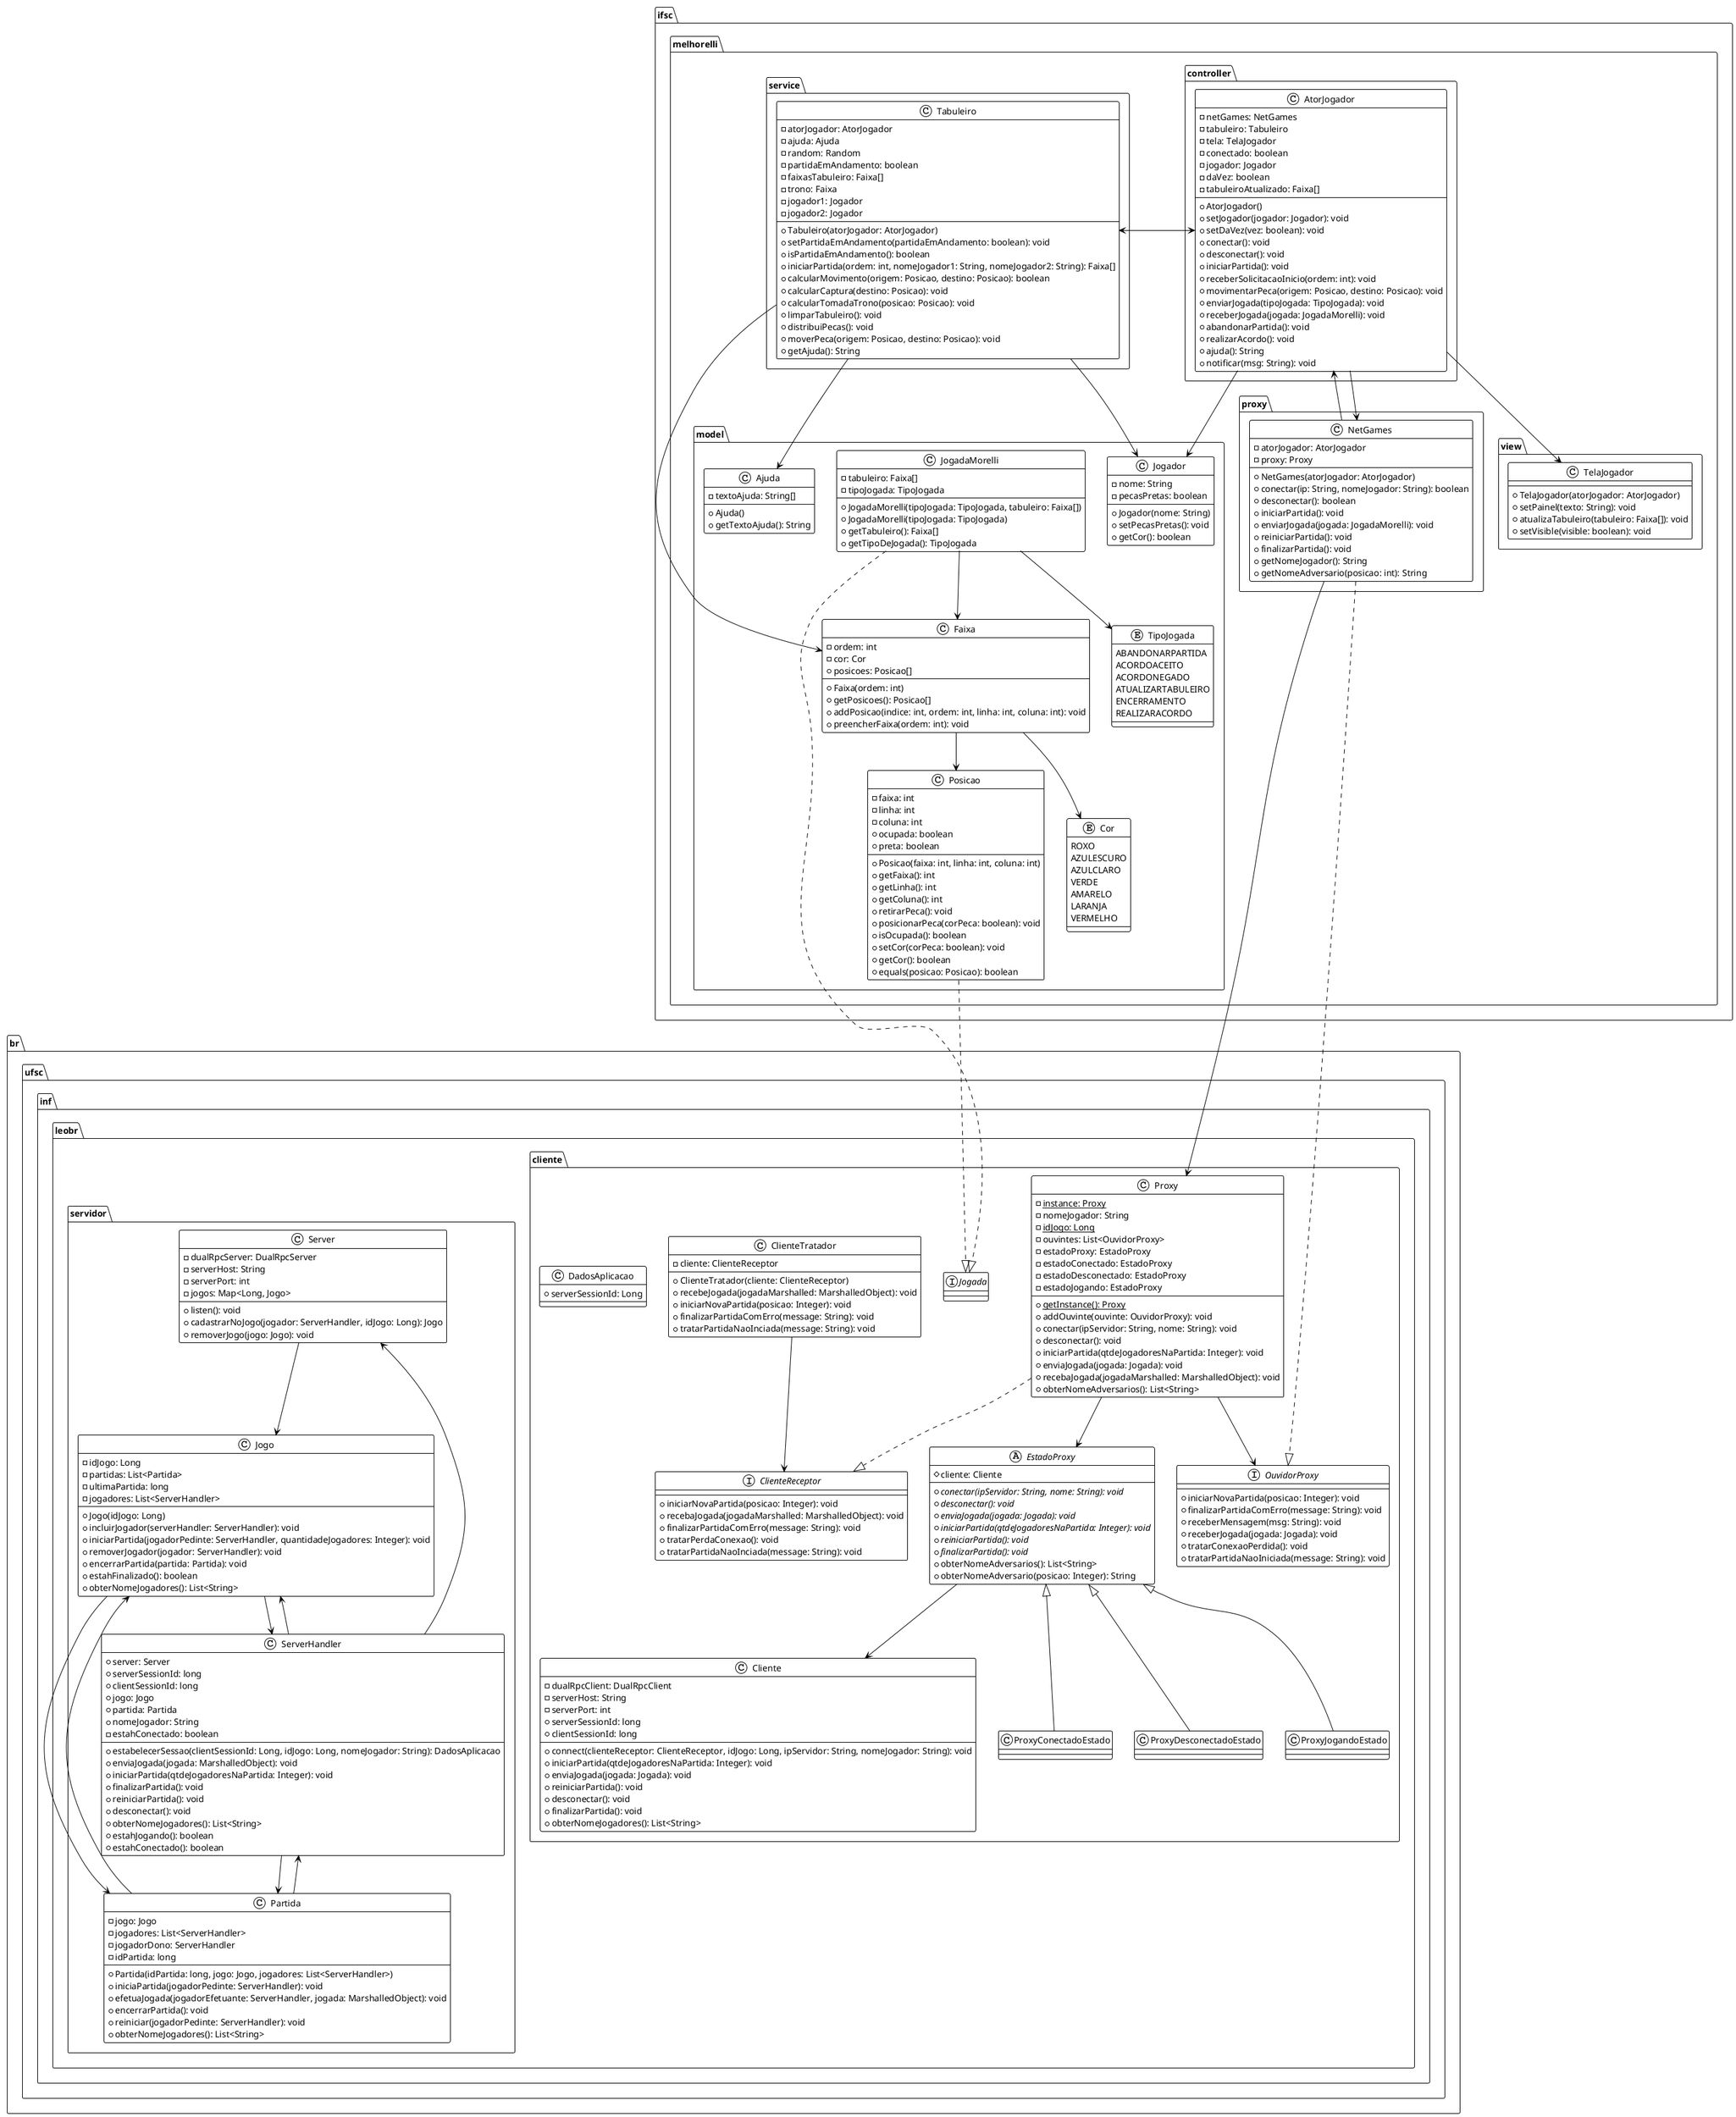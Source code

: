 @startuml ClassDiagram
!theme plain

package "ifsc.melhorelli" {
    package "controller" {
        class AtorJogador {
            - netGames: NetGames
            - tabuleiro: Tabuleiro
            - tela: TelaJogador
            - conectado: boolean
            - jogador: Jogador
            - daVez: boolean
            - tabuleiroAtualizado: Faixa[]
            
            + AtorJogador()
            + setJogador(jogador: Jogador): void
            + setDaVez(vez: boolean): void
            + conectar(): void
            + desconectar(): void
            + iniciarPartida(): void
            + receberSolicitacaoInicio(ordem: int): void
            + movimentarPeca(origem: Posicao, destino: Posicao): void
            + enviarJogada(tipoJogada: TipoJogada): void
            + receberJogada(jogada: JogadaMorelli): void
            + abandonarPartida(): void
            + realizarAcordo(): void
            + ajuda(): String
            + notificar(msg: String): void
        }
    }
    
    package "model" {
        class Jogador {
            - nome: String
            - pecasPretas: boolean
            
            + Jogador(nome: String)
            + setPecasPretas(): void
            + getCor(): boolean
        }
        
        class Posicao {
            - faixa: int
            - linha: int
            - coluna: int
            + ocupada: boolean
            + preta: boolean
            
            + Posicao(faixa: int, linha: int, coluna: int)
            + getFaixa(): int
            + getLinha(): int
            + getColuna(): int
            + retirarPeca(): void
            + posicionarPeca(corPeca: boolean): void
            + isOcupada(): boolean
            + setCor(corPeca: boolean): void
            + getCor(): boolean
            + equals(posicao: Posicao): boolean
        }
        
        class Faixa {
            - ordem: int
            - cor: Cor
            + posicoes: Posicao[]
            
            + Faixa(ordem: int)
            + getPosicoes(): Posicao[]
            + addPosicao(indice: int, ordem: int, linha: int, coluna: int): void
            + preencherFaixa(ordem: int): void
        }
        
        class JogadaMorelli {
            - tabuleiro: Faixa[]
            - tipoJogada: TipoJogada
            
            + JogadaMorelli(tipoJogada: TipoJogada, tabuleiro: Faixa[])
            + JogadaMorelli(tipoJogada: TipoJogada)
            + getTabuleiro(): Faixa[]
            + getTipoDeJogada(): TipoJogada
        }
        
        class Ajuda {
            - textoAjuda: String[]
            
            + Ajuda()
            + getTextoAjuda(): String
        }
        
        enum Cor {
            ROXO
            AZULESCURO
            AZULCLARO
            VERDE
            AMARELO
            LARANJA
            VERMELHO
        }
        
        enum TipoJogada {
            ABANDONARPARTIDA
            ACORDOACEITO
            ACORDONEGADO
            ATUALIZARTABULEIRO
            ENCERRAMENTO
            REALIZARACORDO
        }
    }
    
    package "service" {
        class Tabuleiro {
            - atorJogador: AtorJogador
            - ajuda: Ajuda
            - random: Random
            - partidaEmAndamento: boolean
            - faixasTabuleiro: Faixa[]
            - trono: Faixa
            - jogador1: Jogador
            - jogador2: Jogador
            
            + Tabuleiro(atorJogador: AtorJogador)
            + setPartidaEmAndamento(partidaEmAndamento: boolean): void
            + isPartidaEmAndamento(): boolean
            + iniciarPartida(ordem: int, nomeJogador1: String, nomeJogador2: String): Faixa[]
            + calcularMovimento(origem: Posicao, destino: Posicao): boolean
            + calcularCaptura(destino: Posicao): void
            + calcularTomadaTrono(posicao: Posicao): void
            + limparTabuleiro(): void
            + distribuiPecas(): void
            + moverPeca(origem: Posicao, destino: Posicao): void
            + getAjuda(): String
        }
    }
    
    package "proxy" {
        class NetGames {
            - atorJogador: AtorJogador
            - proxy: Proxy
            
            + NetGames(atorJogador: AtorJogador)
            + conectar(ip: String, nomeJogador: String): boolean
            + desconectar(): boolean
            + iniciarPartida(): void
            + enviarJogada(jogada: JogadaMorelli): void
            + reiniciarPartida(): void
            + finalizarPartida(): void
            + getNomeJogador(): String
            + getNomeAdversario(posicao: int): String
        }
    }
    
    package "view" {
        class TelaJogador {
            + TelaJogador(atorJogador: AtorJogador)
            + setPainel(texto: String): void
            + atualizaTabuleiro(tabuleiro: Faixa[]): void
            + setVisible(visible: boolean): void
        }
    }
}

package "br.ufsc.inf.leobr.cliente" {
    interface Jogada
    
    interface ClienteReceptor {
        + iniciarNovaPartida(posicao: Integer): void
        + recebaJogada(jogadaMarshalled: MarshalledObject): void
        + finalizarPartidaComErro(message: String): void
        + tratarPerdaConexao(): void
        + tratarPartidaNaoInciada(message: String): void
    }
    
    interface OuvidorProxy {
        + iniciarNovaPartida(posicao: Integer): void
        + finalizarPartidaComErro(message: String): void
        + receberMensagem(msg: String): void
        + receberJogada(jogada: Jogada): void
        + tratarConexaoPerdida(): void
        + tratarPartidaNaoIniciada(message: String): void
    }
    
    class Cliente {
        - dualRpcClient: DualRpcClient
        - serverHost: String
        - serverPort: int
        + serverSessionId: long
        + clientSessionId: long
        
        + connect(clienteReceptor: ClienteReceptor, idJogo: Long, ipServidor: String, nomeJogador: String): void
        + iniciarPartida(qtdeJogadoresNaPartida: Integer): void
        + enviaJogada(jogada: Jogada): void
        + reiniciarPartida(): void
        + desconectar(): void
        + finalizarPartida(): void
        + obterNomeJogadores(): List<String>
    }
    
    class Proxy {
        - {static} instance: Proxy
        - nomeJogador: String
        - {static} idJogo: Long
        - ouvintes: List<OuvidorProxy>
        - estadoProxy: EstadoProxy
        - estadoConectado: EstadoProxy
        - estadoDesconectado: EstadoProxy
        - estadoJogando: EstadoProxy
        
        + {static} getInstance(): Proxy
        + addOuvinte(ouvinte: OuvidorProxy): void
        + conectar(ipServidor: String, nome: String): void
        + desconectar(): void
        + iniciarPartida(qtdeJogadoresNaPartida: Integer): void
        + enviaJogada(jogada: Jogada): void
        + recebaJogada(jogadaMarshalled: MarshalledObject): void
        + obterNomeAdversarios(): List<String>
    }
    
    abstract class EstadoProxy {
        # cliente: Cliente
        
        + {abstract} conectar(ipServidor: String, nome: String): void
        + {abstract} desconectar(): void
        + {abstract} enviaJogada(jogada: Jogada): void
        + {abstract} iniciarPartida(qtdeJogadoresNaPartida: Integer): void
        + {abstract} reiniciarPartida(): void
        + {abstract} finalizarPartida(): void
        + obterNomeAdversarios(): List<String>
        + obterNomeAdversario(posicao: Integer): String
    }
    
    class ProxyConectadoEstado extends EstadoProxy
    class ProxyDesconectadoEstado extends EstadoProxy
    class ProxyJogandoEstado extends EstadoProxy
    
    class ClienteTratador {
        - cliente: ClienteReceptor
        
        + ClienteTratador(cliente: ClienteReceptor)
        + recebeJogada(jogadaMarshalled: MarshalledObject): void
        + iniciarNovaPartida(posicao: Integer): void
        + finalizarPartidaComErro(message: String): void
        + tratarPartidaNaoInciada(message: String): void
    }
    
    class DadosAplicacao {
        + serverSessionId: Long
    }
}

package "br.ufsc.inf.leobr.servidor" {
    class Server {
        - dualRpcServer: DualRpcServer
        - serverHost: String
        - serverPort: int
        - jogos: Map<Long, Jogo>
        
        + listen(): void
        + cadastrarNoJogo(jogador: ServerHandler, idJogo: Long): Jogo
        + removerJogo(jogo: Jogo): void
    }
    
    class ServerHandler {
        + server: Server
        + serverSessionId: long
        + clientSessionId: long
        + jogo: Jogo
        + partida: Partida
        + nomeJogador: String
        - estahConectado: boolean
        
        + estabelecerSessao(clientSessionId: Long, idJogo: Long, nomeJogador: String): DadosAplicacao
        + enviaJogada(jogada: MarshalledObject): void
        + iniciarPartida(qtdeJogadoresNaPartida: Integer): void
        + finalizarPartida(): void
        + reiniciarPartida(): void
        + desconectar(): void
        + obterNomeJogadores(): List<String>
        + estahJogando(): boolean
        + estahConectado(): boolean
    }
    
    class Jogo {
        - idJogo: Long
        - partidas: List<Partida>
        - ultimaPartida: long
        - jogadores: List<ServerHandler>
        
        + Jogo(idJogo: Long)
        + incluirJogador(serverHandler: ServerHandler): void
        + iniciarPartida(jogadorPedinte: ServerHandler, quantidadeJogadores: Integer): void
        + removerJogador(jogador: ServerHandler): void
        + encerrarPartida(partida: Partida): void
        + estahFinalizado(): boolean
        + obterNomeJogadores(): List<String>
    }
    
    class Partida {
        - jogo: Jogo
        - jogadores: List<ServerHandler>
        - jogadorDono: ServerHandler
        - idPartida: long
        
        + Partida(idPartida: long, jogo: Jogo, jogadores: List<ServerHandler>)
        + iniciaPartida(jogadorPedinte: ServerHandler): void
        + efetuaJogada(jogadorEfetuante: ServerHandler, jogada: MarshalledObject): void
        + encerrarPartida(): void
        + reiniciar(jogadorPedinte: ServerHandler): void
        + obterNomeJogadores(): List<String>
    }
}

' Relationships
AtorJogador --> NetGames
AtorJogador --> Tabuleiro
AtorJogador --> TelaJogador
AtorJogador --> Jogador

Tabuleiro --> AtorJogador
Tabuleiro --> Ajuda
Tabuleiro --> Faixa
Tabuleiro --> Jogador

NetGames --> AtorJogador
NetGames --> Proxy
NetGames ..|> OuvidorProxy

Faixa --> Posicao
Faixa --> Cor

JogadaMorelli --> TipoJogada
JogadaMorelli --> Faixa
JogadaMorelli ..|> Jogada

Posicao ..|> Jogada

Proxy --> EstadoProxy
Proxy --> OuvidorProxy
Proxy ..|> ClienteReceptor

EstadoProxy --> Cliente

ClienteTratador --> ClienteReceptor

Server --> Jogo
ServerHandler --> Server
ServerHandler --> Jogo
ServerHandler --> Partida

Jogo --> Partida
Jogo --> ServerHandler

Partida --> Jogo
Partida --> ServerHandler

@enduml